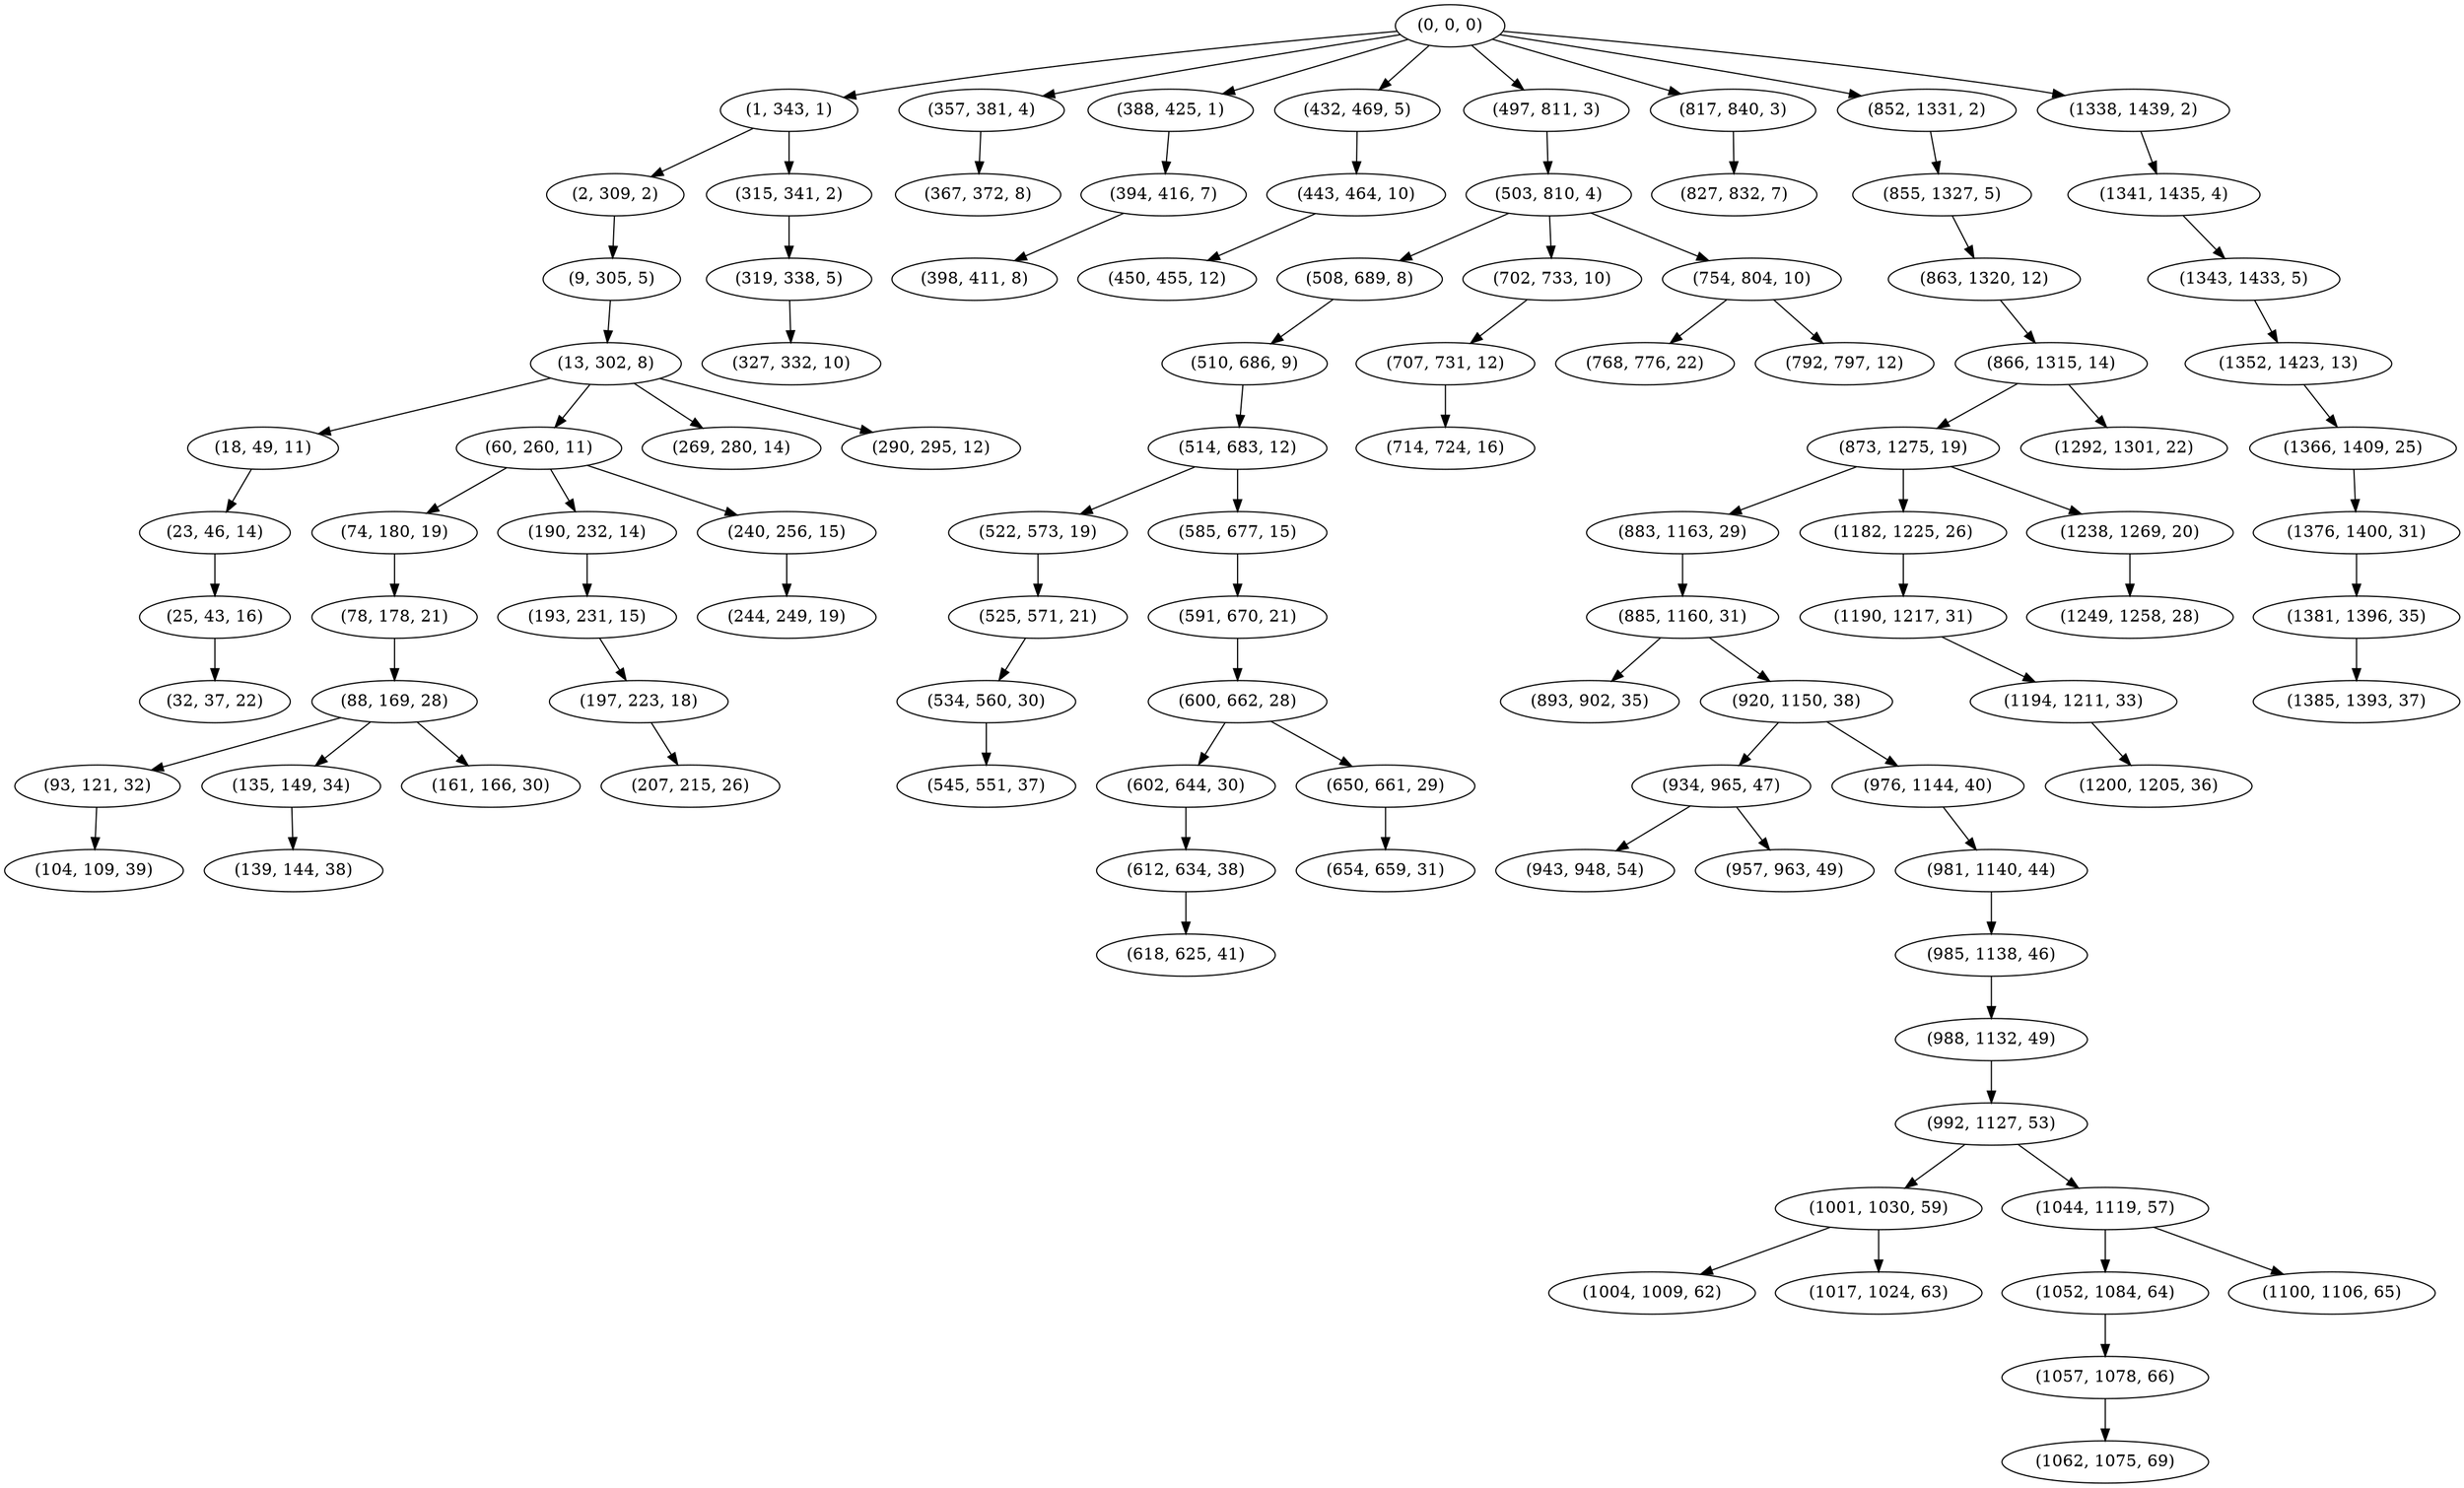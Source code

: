 digraph tree {
    "(0, 0, 0)";
    "(1, 343, 1)";
    "(2, 309, 2)";
    "(9, 305, 5)";
    "(13, 302, 8)";
    "(18, 49, 11)";
    "(23, 46, 14)";
    "(25, 43, 16)";
    "(32, 37, 22)";
    "(60, 260, 11)";
    "(74, 180, 19)";
    "(78, 178, 21)";
    "(88, 169, 28)";
    "(93, 121, 32)";
    "(104, 109, 39)";
    "(135, 149, 34)";
    "(139, 144, 38)";
    "(161, 166, 30)";
    "(190, 232, 14)";
    "(193, 231, 15)";
    "(197, 223, 18)";
    "(207, 215, 26)";
    "(240, 256, 15)";
    "(244, 249, 19)";
    "(269, 280, 14)";
    "(290, 295, 12)";
    "(315, 341, 2)";
    "(319, 338, 5)";
    "(327, 332, 10)";
    "(357, 381, 4)";
    "(367, 372, 8)";
    "(388, 425, 1)";
    "(394, 416, 7)";
    "(398, 411, 8)";
    "(432, 469, 5)";
    "(443, 464, 10)";
    "(450, 455, 12)";
    "(497, 811, 3)";
    "(503, 810, 4)";
    "(508, 689, 8)";
    "(510, 686, 9)";
    "(514, 683, 12)";
    "(522, 573, 19)";
    "(525, 571, 21)";
    "(534, 560, 30)";
    "(545, 551, 37)";
    "(585, 677, 15)";
    "(591, 670, 21)";
    "(600, 662, 28)";
    "(602, 644, 30)";
    "(612, 634, 38)";
    "(618, 625, 41)";
    "(650, 661, 29)";
    "(654, 659, 31)";
    "(702, 733, 10)";
    "(707, 731, 12)";
    "(714, 724, 16)";
    "(754, 804, 10)";
    "(768, 776, 22)";
    "(792, 797, 12)";
    "(817, 840, 3)";
    "(827, 832, 7)";
    "(852, 1331, 2)";
    "(855, 1327, 5)";
    "(863, 1320, 12)";
    "(866, 1315, 14)";
    "(873, 1275, 19)";
    "(883, 1163, 29)";
    "(885, 1160, 31)";
    "(893, 902, 35)";
    "(920, 1150, 38)";
    "(934, 965, 47)";
    "(943, 948, 54)";
    "(957, 963, 49)";
    "(976, 1144, 40)";
    "(981, 1140, 44)";
    "(985, 1138, 46)";
    "(988, 1132, 49)";
    "(992, 1127, 53)";
    "(1001, 1030, 59)";
    "(1004, 1009, 62)";
    "(1017, 1024, 63)";
    "(1044, 1119, 57)";
    "(1052, 1084, 64)";
    "(1057, 1078, 66)";
    "(1062, 1075, 69)";
    "(1100, 1106, 65)";
    "(1182, 1225, 26)";
    "(1190, 1217, 31)";
    "(1194, 1211, 33)";
    "(1200, 1205, 36)";
    "(1238, 1269, 20)";
    "(1249, 1258, 28)";
    "(1292, 1301, 22)";
    "(1338, 1439, 2)";
    "(1341, 1435, 4)";
    "(1343, 1433, 5)";
    "(1352, 1423, 13)";
    "(1366, 1409, 25)";
    "(1376, 1400, 31)";
    "(1381, 1396, 35)";
    "(1385, 1393, 37)";
    "(0, 0, 0)" -> "(1, 343, 1)";
    "(0, 0, 0)" -> "(357, 381, 4)";
    "(0, 0, 0)" -> "(388, 425, 1)";
    "(0, 0, 0)" -> "(432, 469, 5)";
    "(0, 0, 0)" -> "(497, 811, 3)";
    "(0, 0, 0)" -> "(817, 840, 3)";
    "(0, 0, 0)" -> "(852, 1331, 2)";
    "(0, 0, 0)" -> "(1338, 1439, 2)";
    "(1, 343, 1)" -> "(2, 309, 2)";
    "(1, 343, 1)" -> "(315, 341, 2)";
    "(2, 309, 2)" -> "(9, 305, 5)";
    "(9, 305, 5)" -> "(13, 302, 8)";
    "(13, 302, 8)" -> "(18, 49, 11)";
    "(13, 302, 8)" -> "(60, 260, 11)";
    "(13, 302, 8)" -> "(269, 280, 14)";
    "(13, 302, 8)" -> "(290, 295, 12)";
    "(18, 49, 11)" -> "(23, 46, 14)";
    "(23, 46, 14)" -> "(25, 43, 16)";
    "(25, 43, 16)" -> "(32, 37, 22)";
    "(60, 260, 11)" -> "(74, 180, 19)";
    "(60, 260, 11)" -> "(190, 232, 14)";
    "(60, 260, 11)" -> "(240, 256, 15)";
    "(74, 180, 19)" -> "(78, 178, 21)";
    "(78, 178, 21)" -> "(88, 169, 28)";
    "(88, 169, 28)" -> "(93, 121, 32)";
    "(88, 169, 28)" -> "(135, 149, 34)";
    "(88, 169, 28)" -> "(161, 166, 30)";
    "(93, 121, 32)" -> "(104, 109, 39)";
    "(135, 149, 34)" -> "(139, 144, 38)";
    "(190, 232, 14)" -> "(193, 231, 15)";
    "(193, 231, 15)" -> "(197, 223, 18)";
    "(197, 223, 18)" -> "(207, 215, 26)";
    "(240, 256, 15)" -> "(244, 249, 19)";
    "(315, 341, 2)" -> "(319, 338, 5)";
    "(319, 338, 5)" -> "(327, 332, 10)";
    "(357, 381, 4)" -> "(367, 372, 8)";
    "(388, 425, 1)" -> "(394, 416, 7)";
    "(394, 416, 7)" -> "(398, 411, 8)";
    "(432, 469, 5)" -> "(443, 464, 10)";
    "(443, 464, 10)" -> "(450, 455, 12)";
    "(497, 811, 3)" -> "(503, 810, 4)";
    "(503, 810, 4)" -> "(508, 689, 8)";
    "(503, 810, 4)" -> "(702, 733, 10)";
    "(503, 810, 4)" -> "(754, 804, 10)";
    "(508, 689, 8)" -> "(510, 686, 9)";
    "(510, 686, 9)" -> "(514, 683, 12)";
    "(514, 683, 12)" -> "(522, 573, 19)";
    "(514, 683, 12)" -> "(585, 677, 15)";
    "(522, 573, 19)" -> "(525, 571, 21)";
    "(525, 571, 21)" -> "(534, 560, 30)";
    "(534, 560, 30)" -> "(545, 551, 37)";
    "(585, 677, 15)" -> "(591, 670, 21)";
    "(591, 670, 21)" -> "(600, 662, 28)";
    "(600, 662, 28)" -> "(602, 644, 30)";
    "(600, 662, 28)" -> "(650, 661, 29)";
    "(602, 644, 30)" -> "(612, 634, 38)";
    "(612, 634, 38)" -> "(618, 625, 41)";
    "(650, 661, 29)" -> "(654, 659, 31)";
    "(702, 733, 10)" -> "(707, 731, 12)";
    "(707, 731, 12)" -> "(714, 724, 16)";
    "(754, 804, 10)" -> "(768, 776, 22)";
    "(754, 804, 10)" -> "(792, 797, 12)";
    "(817, 840, 3)" -> "(827, 832, 7)";
    "(852, 1331, 2)" -> "(855, 1327, 5)";
    "(855, 1327, 5)" -> "(863, 1320, 12)";
    "(863, 1320, 12)" -> "(866, 1315, 14)";
    "(866, 1315, 14)" -> "(873, 1275, 19)";
    "(866, 1315, 14)" -> "(1292, 1301, 22)";
    "(873, 1275, 19)" -> "(883, 1163, 29)";
    "(873, 1275, 19)" -> "(1182, 1225, 26)";
    "(873, 1275, 19)" -> "(1238, 1269, 20)";
    "(883, 1163, 29)" -> "(885, 1160, 31)";
    "(885, 1160, 31)" -> "(893, 902, 35)";
    "(885, 1160, 31)" -> "(920, 1150, 38)";
    "(920, 1150, 38)" -> "(934, 965, 47)";
    "(920, 1150, 38)" -> "(976, 1144, 40)";
    "(934, 965, 47)" -> "(943, 948, 54)";
    "(934, 965, 47)" -> "(957, 963, 49)";
    "(976, 1144, 40)" -> "(981, 1140, 44)";
    "(981, 1140, 44)" -> "(985, 1138, 46)";
    "(985, 1138, 46)" -> "(988, 1132, 49)";
    "(988, 1132, 49)" -> "(992, 1127, 53)";
    "(992, 1127, 53)" -> "(1001, 1030, 59)";
    "(992, 1127, 53)" -> "(1044, 1119, 57)";
    "(1001, 1030, 59)" -> "(1004, 1009, 62)";
    "(1001, 1030, 59)" -> "(1017, 1024, 63)";
    "(1044, 1119, 57)" -> "(1052, 1084, 64)";
    "(1044, 1119, 57)" -> "(1100, 1106, 65)";
    "(1052, 1084, 64)" -> "(1057, 1078, 66)";
    "(1057, 1078, 66)" -> "(1062, 1075, 69)";
    "(1182, 1225, 26)" -> "(1190, 1217, 31)";
    "(1190, 1217, 31)" -> "(1194, 1211, 33)";
    "(1194, 1211, 33)" -> "(1200, 1205, 36)";
    "(1238, 1269, 20)" -> "(1249, 1258, 28)";
    "(1338, 1439, 2)" -> "(1341, 1435, 4)";
    "(1341, 1435, 4)" -> "(1343, 1433, 5)";
    "(1343, 1433, 5)" -> "(1352, 1423, 13)";
    "(1352, 1423, 13)" -> "(1366, 1409, 25)";
    "(1366, 1409, 25)" -> "(1376, 1400, 31)";
    "(1376, 1400, 31)" -> "(1381, 1396, 35)";
    "(1381, 1396, 35)" -> "(1385, 1393, 37)";
}
